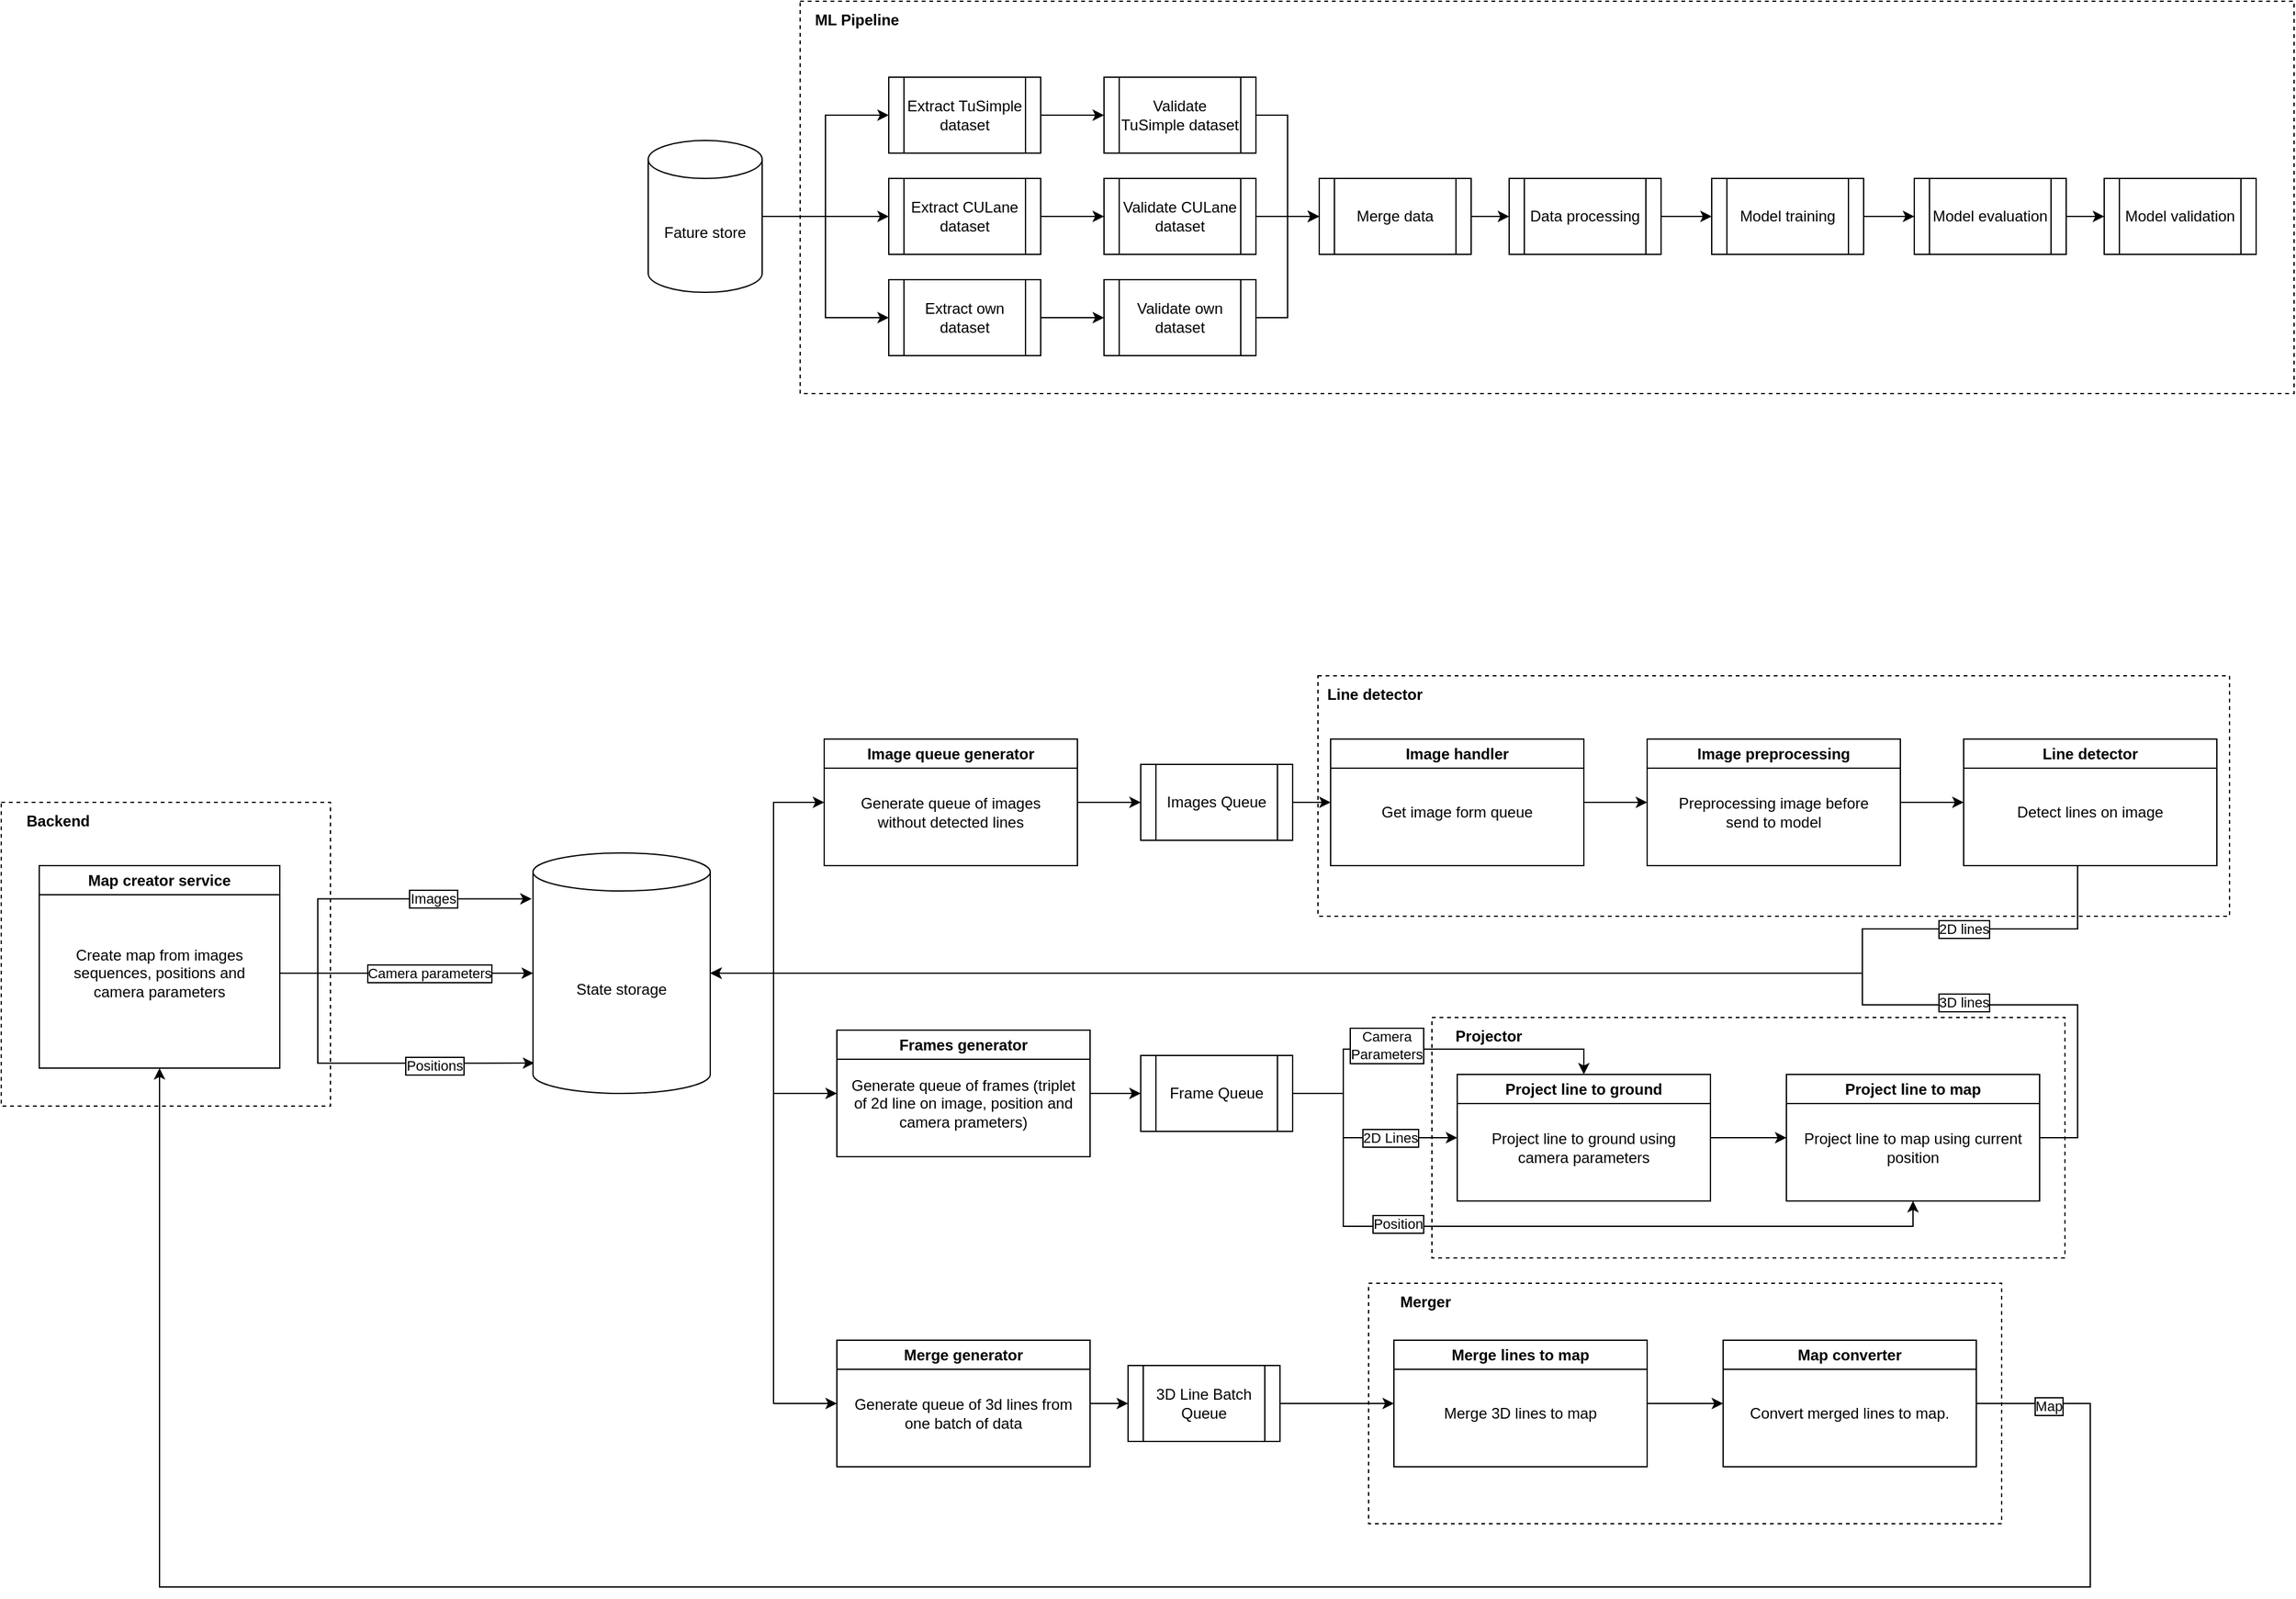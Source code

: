 <mxfile version="21.0.6" type="device"><diagram name="Page-1" id="wGcvsiNgpjquyyIJvhgq"><mxGraphModel dx="2263" dy="2094" grid="0" gridSize="10" guides="1" tooltips="1" connect="1" arrows="1" fold="1" page="1" pageScale="1" pageWidth="850" pageHeight="1100" math="0" shadow="0"><root><mxCell id="0"/><mxCell id="1" parent="0"/><mxCell id="NS5R_zOAziCpPi_qEqrs-73" value="" style="rounded=0;whiteSpace=wrap;html=1;dashed=1;fillColor=none;" vertex="1" parent="1"><mxGeometry x="1160" y="710" width="500" height="190" as="geometry"/></mxCell><mxCell id="NS5R_zOAziCpPi_qEqrs-74" value="&lt;b&gt;Projector&lt;/b&gt;" style="text;html=1;strokeColor=none;fillColor=none;align=center;verticalAlign=middle;whiteSpace=wrap;rounded=0;" vertex="1" parent="1"><mxGeometry x="1160" y="710" width="90" height="30" as="geometry"/></mxCell><mxCell id="NS5R_zOAziCpPi_qEqrs-41" value="" style="rounded=0;whiteSpace=wrap;html=1;dashed=1;fillColor=none;" vertex="1" parent="1"><mxGeometry x="1070" y="440" width="720" height="190" as="geometry"/></mxCell><mxCell id="NS5R_zOAziCpPi_qEqrs-12" style="edgeStyle=orthogonalEdgeStyle;rounded=0;orthogonalLoop=1;jettySize=auto;html=1;entryX=0;entryY=0.5;entryDx=0;entryDy=0;" edge="1" parent="1" source="NS5R_zOAziCpPi_qEqrs-1" target="NS5R_zOAziCpPi_qEqrs-9"><mxGeometry relative="1" as="geometry"/></mxCell><mxCell id="NS5R_zOAziCpPi_qEqrs-13" style="edgeStyle=orthogonalEdgeStyle;rounded=0;orthogonalLoop=1;jettySize=auto;html=1;entryX=0;entryY=0.5;entryDx=0;entryDy=0;" edge="1" parent="1" source="NS5R_zOAziCpPi_qEqrs-1" target="NS5R_zOAziCpPi_qEqrs-10"><mxGeometry relative="1" as="geometry"/></mxCell><mxCell id="NS5R_zOAziCpPi_qEqrs-14" style="edgeStyle=orthogonalEdgeStyle;rounded=0;orthogonalLoop=1;jettySize=auto;html=1;entryX=0;entryY=0.5;entryDx=0;entryDy=0;" edge="1" parent="1" source="NS5R_zOAziCpPi_qEqrs-1" target="NS5R_zOAziCpPi_qEqrs-11"><mxGeometry relative="1" as="geometry"/></mxCell><mxCell id="NS5R_zOAziCpPi_qEqrs-1" value="Fature store" style="shape=cylinder3;whiteSpace=wrap;html=1;boundedLbl=1;backgroundOutline=1;size=15;" vertex="1" parent="1"><mxGeometry x="541" y="17" width="90" height="120" as="geometry"/></mxCell><mxCell id="NS5R_zOAziCpPi_qEqrs-2" value="" style="rounded=0;whiteSpace=wrap;html=1;dashed=1;fillColor=none;" vertex="1" parent="1"><mxGeometry x="661" y="-93" width="1180" height="310" as="geometry"/></mxCell><mxCell id="NS5R_zOAziCpPi_qEqrs-19" style="edgeStyle=orthogonalEdgeStyle;rounded=0;orthogonalLoop=1;jettySize=auto;html=1;entryX=0;entryY=0.5;entryDx=0;entryDy=0;" edge="1" parent="1" source="NS5R_zOAziCpPi_qEqrs-9" target="NS5R_zOAziCpPi_qEqrs-16"><mxGeometry relative="1" as="geometry"/></mxCell><mxCell id="NS5R_zOAziCpPi_qEqrs-9" value="Extract TuSimple dataset" style="shape=process;whiteSpace=wrap;html=1;backgroundOutline=1;" vertex="1" parent="1"><mxGeometry x="731" y="-33" width="120" height="60" as="geometry"/></mxCell><mxCell id="NS5R_zOAziCpPi_qEqrs-20" style="edgeStyle=orthogonalEdgeStyle;rounded=0;orthogonalLoop=1;jettySize=auto;html=1;entryX=0;entryY=0.5;entryDx=0;entryDy=0;" edge="1" parent="1" source="NS5R_zOAziCpPi_qEqrs-10" target="NS5R_zOAziCpPi_qEqrs-17"><mxGeometry relative="1" as="geometry"/></mxCell><mxCell id="NS5R_zOAziCpPi_qEqrs-10" value="Extract CULane dataset" style="shape=process;whiteSpace=wrap;html=1;backgroundOutline=1;" vertex="1" parent="1"><mxGeometry x="731" y="47" width="120" height="60" as="geometry"/></mxCell><mxCell id="NS5R_zOAziCpPi_qEqrs-21" style="edgeStyle=orthogonalEdgeStyle;rounded=0;orthogonalLoop=1;jettySize=auto;html=1;entryX=0;entryY=0.5;entryDx=0;entryDy=0;" edge="1" parent="1" source="NS5R_zOAziCpPi_qEqrs-11" target="NS5R_zOAziCpPi_qEqrs-18"><mxGeometry relative="1" as="geometry"/></mxCell><mxCell id="NS5R_zOAziCpPi_qEqrs-11" value="Extract own dataset" style="shape=process;whiteSpace=wrap;html=1;backgroundOutline=1;" vertex="1" parent="1"><mxGeometry x="731" y="127" width="120" height="60" as="geometry"/></mxCell><mxCell id="NS5R_zOAziCpPi_qEqrs-23" style="edgeStyle=orthogonalEdgeStyle;rounded=0;orthogonalLoop=1;jettySize=auto;html=1;entryX=0;entryY=0.5;entryDx=0;entryDy=0;" edge="1" parent="1" source="NS5R_zOAziCpPi_qEqrs-16" target="NS5R_zOAziCpPi_qEqrs-22"><mxGeometry relative="1" as="geometry"/></mxCell><mxCell id="NS5R_zOAziCpPi_qEqrs-16" value="Validate TuSimple dataset" style="shape=process;whiteSpace=wrap;html=1;backgroundOutline=1;" vertex="1" parent="1"><mxGeometry x="901" y="-33" width="120" height="60" as="geometry"/></mxCell><mxCell id="NS5R_zOAziCpPi_qEqrs-24" style="edgeStyle=orthogonalEdgeStyle;rounded=0;orthogonalLoop=1;jettySize=auto;html=1;entryX=0;entryY=0.5;entryDx=0;entryDy=0;" edge="1" parent="1" source="NS5R_zOAziCpPi_qEqrs-17" target="NS5R_zOAziCpPi_qEqrs-22"><mxGeometry relative="1" as="geometry"/></mxCell><mxCell id="NS5R_zOAziCpPi_qEqrs-17" value="Validate CULane dataset" style="shape=process;whiteSpace=wrap;html=1;backgroundOutline=1;" vertex="1" parent="1"><mxGeometry x="901" y="47" width="120" height="60" as="geometry"/></mxCell><mxCell id="NS5R_zOAziCpPi_qEqrs-25" style="edgeStyle=orthogonalEdgeStyle;rounded=0;orthogonalLoop=1;jettySize=auto;html=1;entryX=0;entryY=0.5;entryDx=0;entryDy=0;" edge="1" parent="1" source="NS5R_zOAziCpPi_qEqrs-18" target="NS5R_zOAziCpPi_qEqrs-22"><mxGeometry relative="1" as="geometry"/></mxCell><mxCell id="NS5R_zOAziCpPi_qEqrs-18" value="Validate own dataset" style="shape=process;whiteSpace=wrap;html=1;backgroundOutline=1;" vertex="1" parent="1"><mxGeometry x="901" y="127" width="120" height="60" as="geometry"/></mxCell><mxCell id="NS5R_zOAziCpPi_qEqrs-30" style="edgeStyle=orthogonalEdgeStyle;rounded=0;orthogonalLoop=1;jettySize=auto;html=1;entryX=0;entryY=0.5;entryDx=0;entryDy=0;" edge="1" parent="1" source="NS5R_zOAziCpPi_qEqrs-22" target="NS5R_zOAziCpPi_qEqrs-26"><mxGeometry relative="1" as="geometry"/></mxCell><mxCell id="NS5R_zOAziCpPi_qEqrs-22" value="&lt;div&gt;Merge data&lt;/div&gt;" style="shape=process;whiteSpace=wrap;html=1;backgroundOutline=1;" vertex="1" parent="1"><mxGeometry x="1071" y="47" width="120" height="60" as="geometry"/></mxCell><mxCell id="NS5R_zOAziCpPi_qEqrs-31" style="edgeStyle=orthogonalEdgeStyle;rounded=0;orthogonalLoop=1;jettySize=auto;html=1;entryX=0;entryY=0.5;entryDx=0;entryDy=0;" edge="1" parent="1" source="NS5R_zOAziCpPi_qEqrs-26" target="NS5R_zOAziCpPi_qEqrs-27"><mxGeometry relative="1" as="geometry"/></mxCell><mxCell id="NS5R_zOAziCpPi_qEqrs-26" value="Data processing" style="shape=process;whiteSpace=wrap;html=1;backgroundOutline=1;" vertex="1" parent="1"><mxGeometry x="1221" y="47" width="120" height="60" as="geometry"/></mxCell><mxCell id="NS5R_zOAziCpPi_qEqrs-32" style="edgeStyle=orthogonalEdgeStyle;rounded=0;orthogonalLoop=1;jettySize=auto;html=1;entryX=0;entryY=0.5;entryDx=0;entryDy=0;" edge="1" parent="1" source="NS5R_zOAziCpPi_qEqrs-27" target="NS5R_zOAziCpPi_qEqrs-28"><mxGeometry relative="1" as="geometry"/></mxCell><mxCell id="NS5R_zOAziCpPi_qEqrs-27" value="Model training" style="shape=process;whiteSpace=wrap;html=1;backgroundOutline=1;" vertex="1" parent="1"><mxGeometry x="1381" y="47" width="120" height="60" as="geometry"/></mxCell><mxCell id="NS5R_zOAziCpPi_qEqrs-33" style="edgeStyle=orthogonalEdgeStyle;rounded=0;orthogonalLoop=1;jettySize=auto;html=1;entryX=0;entryY=0.5;entryDx=0;entryDy=0;" edge="1" parent="1" source="NS5R_zOAziCpPi_qEqrs-28" target="NS5R_zOAziCpPi_qEqrs-29"><mxGeometry relative="1" as="geometry"/></mxCell><mxCell id="NS5R_zOAziCpPi_qEqrs-28" value="Model evaluation" style="shape=process;whiteSpace=wrap;html=1;backgroundOutline=1;" vertex="1" parent="1"><mxGeometry x="1541" y="47" width="120" height="60" as="geometry"/></mxCell><mxCell id="NS5R_zOAziCpPi_qEqrs-29" value="Model validation" style="shape=process;whiteSpace=wrap;html=1;backgroundOutline=1;" vertex="1" parent="1"><mxGeometry x="1691" y="47" width="120" height="60" as="geometry"/></mxCell><mxCell id="NS5R_zOAziCpPi_qEqrs-34" value="&lt;b&gt;ML Pipeline&lt;/b&gt;" style="text;html=1;strokeColor=none;fillColor=none;align=center;verticalAlign=middle;whiteSpace=wrap;rounded=0;" vertex="1" parent="1"><mxGeometry x="661" y="-93" width="90" height="30" as="geometry"/></mxCell><mxCell id="NS5R_zOAziCpPi_qEqrs-36" value="" style="rounded=0;whiteSpace=wrap;html=1;dashed=1;fillColor=none;" vertex="1" parent="1"><mxGeometry x="30" y="540" width="260" height="240" as="geometry"/></mxCell><mxCell id="NS5R_zOAziCpPi_qEqrs-37" value="&lt;b&gt;Backend&lt;/b&gt;" style="text;html=1;strokeColor=none;fillColor=none;align=center;verticalAlign=middle;whiteSpace=wrap;rounded=0;" vertex="1" parent="1"><mxGeometry x="30" y="540" width="90" height="30" as="geometry"/></mxCell><mxCell id="NS5R_zOAziCpPi_qEqrs-64" style="edgeStyle=orthogonalEdgeStyle;rounded=0;orthogonalLoop=1;jettySize=auto;html=1;entryX=-0.008;entryY=0.191;entryDx=0;entryDy=0;entryPerimeter=0;" edge="1" parent="1" source="NS5R_zOAziCpPi_qEqrs-39" target="NS5R_zOAziCpPi_qEqrs-80"><mxGeometry relative="1" as="geometry"><Array as="points"><mxPoint x="280" y="675"/><mxPoint x="280" y="616"/></Array></mxGeometry></mxCell><mxCell id="NS5R_zOAziCpPi_qEqrs-81" value="Images" style="edgeLabel;html=1;align=center;verticalAlign=middle;resizable=0;points=[];labelBorderColor=default;" vertex="1" connectable="0" parent="NS5R_zOAziCpPi_qEqrs-64"><mxGeometry x="0.264" y="-2" relative="1" as="geometry"><mxPoint x="16" y="-3" as="offset"/></mxGeometry></mxCell><mxCell id="NS5R_zOAziCpPi_qEqrs-84" style="edgeStyle=orthogonalEdgeStyle;rounded=0;orthogonalLoop=1;jettySize=auto;html=1;entryX=0;entryY=0.5;entryDx=0;entryDy=0;entryPerimeter=0;" edge="1" parent="1" source="NS5R_zOAziCpPi_qEqrs-39" target="NS5R_zOAziCpPi_qEqrs-80"><mxGeometry relative="1" as="geometry"><Array as="points"><mxPoint x="280" y="675"/><mxPoint x="280" y="675"/></Array></mxGeometry></mxCell><mxCell id="NS5R_zOAziCpPi_qEqrs-87" value="&lt;div&gt;Camera parameters&lt;/div&gt;" style="edgeLabel;html=1;align=center;verticalAlign=middle;resizable=0;points=[];labelBorderColor=default;" vertex="1" connectable="0" parent="NS5R_zOAziCpPi_qEqrs-84"><mxGeometry x="-0.048" y="2" relative="1" as="geometry"><mxPoint x="23" y="2" as="offset"/></mxGeometry></mxCell><mxCell id="NS5R_zOAziCpPi_qEqrs-85" style="edgeStyle=orthogonalEdgeStyle;rounded=0;orthogonalLoop=1;jettySize=auto;html=1;entryX=0.007;entryY=0.874;entryDx=0;entryDy=0;entryPerimeter=0;" edge="1" parent="1" source="NS5R_zOAziCpPi_qEqrs-39" target="NS5R_zOAziCpPi_qEqrs-80"><mxGeometry relative="1" as="geometry"><Array as="points"><mxPoint x="280" y="675"/><mxPoint x="280" y="746"/></Array></mxGeometry></mxCell><mxCell id="NS5R_zOAziCpPi_qEqrs-94" value="Positions" style="edgeLabel;html=1;align=center;verticalAlign=middle;resizable=0;points=[];labelBorderColor=default;" vertex="1" connectable="0" parent="NS5R_zOAziCpPi_qEqrs-85"><mxGeometry x="0.415" y="-2" relative="1" as="geometry"><mxPoint as="offset"/></mxGeometry></mxCell><mxCell id="NS5R_zOAziCpPi_qEqrs-39" value="Map creator service" style="swimlane;whiteSpace=wrap;html=1;" vertex="1" parent="1"><mxGeometry x="60" y="590" width="190" height="160" as="geometry"><mxRectangle x="110" y="530" width="150" height="30" as="alternateBounds"/></mxGeometry></mxCell><mxCell id="NS5R_zOAziCpPi_qEqrs-40" value="Create map from images sequences, positions and camera parameters" style="text;html=1;strokeColor=none;fillColor=none;align=center;verticalAlign=middle;whiteSpace=wrap;rounded=0;" vertex="1" parent="NS5R_zOAziCpPi_qEqrs-39"><mxGeometry x="10" y="25" width="170" height="120" as="geometry"/></mxCell><mxCell id="NS5R_zOAziCpPi_qEqrs-42" value="&lt;b&gt;Line detector&lt;br&gt;&lt;/b&gt;" style="text;html=1;strokeColor=none;fillColor=none;align=center;verticalAlign=middle;whiteSpace=wrap;rounded=0;" vertex="1" parent="1"><mxGeometry x="1070" y="440" width="90" height="30" as="geometry"/></mxCell><mxCell id="NS5R_zOAziCpPi_qEqrs-60" style="edgeStyle=orthogonalEdgeStyle;rounded=0;orthogonalLoop=1;jettySize=auto;html=1;entryX=0;entryY=0.5;entryDx=0;entryDy=0;" edge="1" parent="1" source="NS5R_zOAziCpPi_qEqrs-43" target="NS5R_zOAziCpPi_qEqrs-55"><mxGeometry relative="1" as="geometry"/></mxCell><mxCell id="NS5R_zOAziCpPi_qEqrs-43" value="Image handler" style="swimlane;whiteSpace=wrap;html=1;" vertex="1" parent="1"><mxGeometry x="1080" y="490" width="200" height="100" as="geometry"><mxRectangle x="110" y="530" width="150" height="30" as="alternateBounds"/></mxGeometry></mxCell><mxCell id="NS5R_zOAziCpPi_qEqrs-44" value="Get image form queue" style="text;html=1;strokeColor=none;fillColor=none;align=center;verticalAlign=middle;whiteSpace=wrap;rounded=0;" vertex="1" parent="NS5R_zOAziCpPi_qEqrs-43"><mxGeometry x="10" y="25" width="180" height="65" as="geometry"/></mxCell><mxCell id="NS5R_zOAziCpPi_qEqrs-49" style="edgeStyle=orthogonalEdgeStyle;rounded=0;orthogonalLoop=1;jettySize=auto;html=1;entryX=0;entryY=0.5;entryDx=0;entryDy=0;" edge="1" parent="1" source="NS5R_zOAziCpPi_qEqrs-46" target="NS5R_zOAziCpPi_qEqrs-43"><mxGeometry relative="1" as="geometry"/></mxCell><mxCell id="NS5R_zOAziCpPi_qEqrs-46" value="Images Queue" style="shape=process;whiteSpace=wrap;html=1;backgroundOutline=1;" vertex="1" parent="1"><mxGeometry x="930" y="510" width="120" height="60" as="geometry"/></mxCell><mxCell id="NS5R_zOAziCpPi_qEqrs-61" style="edgeStyle=orthogonalEdgeStyle;rounded=0;orthogonalLoop=1;jettySize=auto;html=1;entryX=0;entryY=0.5;entryDx=0;entryDy=0;" edge="1" parent="1" source="NS5R_zOAziCpPi_qEqrs-55" target="NS5R_zOAziCpPi_qEqrs-57"><mxGeometry relative="1" as="geometry"><mxPoint x="1570" y="550" as="targetPoint"/></mxGeometry></mxCell><mxCell id="NS5R_zOAziCpPi_qEqrs-55" value="Image preprocessing" style="swimlane;whiteSpace=wrap;html=1;" vertex="1" parent="1"><mxGeometry x="1330" y="490" width="200" height="100" as="geometry"><mxRectangle x="110" y="530" width="150" height="30" as="alternateBounds"/></mxGeometry></mxCell><mxCell id="NS5R_zOAziCpPi_qEqrs-56" value="Preprocessing image before send to model" style="text;html=1;strokeColor=none;fillColor=none;align=center;verticalAlign=middle;whiteSpace=wrap;rounded=0;" vertex="1" parent="NS5R_zOAziCpPi_qEqrs-55"><mxGeometry x="10" y="25" width="180" height="65" as="geometry"/></mxCell><mxCell id="NS5R_zOAziCpPi_qEqrs-92" style="edgeStyle=orthogonalEdgeStyle;rounded=0;orthogonalLoop=1;jettySize=auto;html=1;entryX=1;entryY=0.5;entryDx=0;entryDy=0;entryPerimeter=0;" edge="1" parent="1" source="NS5R_zOAziCpPi_qEqrs-57" target="NS5R_zOAziCpPi_qEqrs-80"><mxGeometry relative="1" as="geometry"><mxPoint x="660" y="700" as="targetPoint"/><Array as="points"><mxPoint x="1670" y="640"/><mxPoint x="1500" y="640"/><mxPoint x="1500" y="675"/></Array></mxGeometry></mxCell><mxCell id="NS5R_zOAziCpPi_qEqrs-93" value="2D lines" style="edgeLabel;html=1;align=center;verticalAlign=middle;resizable=0;points=[];labelBorderColor=default;" vertex="1" connectable="0" parent="NS5R_zOAziCpPi_qEqrs-92"><mxGeometry x="-0.119" y="1" relative="1" as="geometry"><mxPoint x="338" y="-36" as="offset"/></mxGeometry></mxCell><mxCell id="NS5R_zOAziCpPi_qEqrs-57" value="Line detector" style="swimlane;whiteSpace=wrap;html=1;" vertex="1" parent="1"><mxGeometry x="1580" y="490" width="200" height="100" as="geometry"><mxRectangle x="110" y="530" width="150" height="30" as="alternateBounds"/></mxGeometry></mxCell><mxCell id="NS5R_zOAziCpPi_qEqrs-58" value="Detect lines on image" style="text;html=1;strokeColor=none;fillColor=none;align=center;verticalAlign=middle;whiteSpace=wrap;rounded=0;" vertex="1" parent="NS5R_zOAziCpPi_qEqrs-57"><mxGeometry x="10" y="25" width="180" height="65" as="geometry"/></mxCell><mxCell id="NS5R_zOAziCpPi_qEqrs-78" style="edgeStyle=orthogonalEdgeStyle;rounded=0;orthogonalLoop=1;jettySize=auto;html=1;entryX=0;entryY=0.5;entryDx=0;entryDy=0;" edge="1" parent="1" source="NS5R_zOAziCpPi_qEqrs-66" target="NS5R_zOAziCpPi_qEqrs-76"><mxGeometry relative="1" as="geometry"/></mxCell><mxCell id="NS5R_zOAziCpPi_qEqrs-66" value="Project line to ground" style="swimlane;whiteSpace=wrap;html=1;" vertex="1" parent="1"><mxGeometry x="1180" y="755" width="200" height="100" as="geometry"><mxRectangle x="110" y="530" width="150" height="30" as="alternateBounds"/></mxGeometry></mxCell><mxCell id="NS5R_zOAziCpPi_qEqrs-67" value="Project line to ground using camera parameters" style="text;html=1;strokeColor=none;fillColor=none;align=center;verticalAlign=middle;whiteSpace=wrap;rounded=0;" vertex="1" parent="NS5R_zOAziCpPi_qEqrs-66"><mxGeometry x="10" y="25" width="180" height="65" as="geometry"/></mxCell><mxCell id="NS5R_zOAziCpPi_qEqrs-109" style="edgeStyle=orthogonalEdgeStyle;rounded=0;orthogonalLoop=1;jettySize=auto;html=1;exitX=1;exitY=0.5;exitDx=0;exitDy=0;" edge="1" parent="1" source="NS5R_zOAziCpPi_qEqrs-76" target="NS5R_zOAziCpPi_qEqrs-80"><mxGeometry relative="1" as="geometry"><Array as="points"><mxPoint x="1670" y="805"/><mxPoint x="1670" y="700"/><mxPoint x="1500" y="700"/><mxPoint x="1500" y="675"/></Array></mxGeometry></mxCell><mxCell id="NS5R_zOAziCpPi_qEqrs-111" value="3D lines" style="edgeLabel;html=1;align=center;verticalAlign=middle;resizable=0;points=[];labelBorderColor=default;" vertex="1" connectable="0" parent="NS5R_zOAziCpPi_qEqrs-109"><mxGeometry x="-0.63" y="-2" relative="1" as="geometry"><mxPoint x="4" as="offset"/></mxGeometry></mxCell><mxCell id="NS5R_zOAziCpPi_qEqrs-76" value="Project line to map" style="swimlane;whiteSpace=wrap;html=1;" vertex="1" parent="1"><mxGeometry x="1440" y="755" width="200" height="100" as="geometry"><mxRectangle x="110" y="530" width="150" height="30" as="alternateBounds"/></mxGeometry></mxCell><mxCell id="NS5R_zOAziCpPi_qEqrs-77" value="Project line to map using current position" style="text;html=1;strokeColor=none;fillColor=none;align=center;verticalAlign=middle;whiteSpace=wrap;rounded=0;" vertex="1" parent="NS5R_zOAziCpPi_qEqrs-76"><mxGeometry x="10" y="25" width="180" height="65" as="geometry"/></mxCell><mxCell id="NS5R_zOAziCpPi_qEqrs-90" style="edgeStyle=orthogonalEdgeStyle;rounded=0;orthogonalLoop=1;jettySize=auto;html=1;entryX=0;entryY=0.5;entryDx=0;entryDy=0;" edge="1" parent="1" source="NS5R_zOAziCpPi_qEqrs-80" target="NS5R_zOAziCpPi_qEqrs-88"><mxGeometry relative="1" as="geometry"><Array as="points"><mxPoint x="640" y="675"/><mxPoint x="640" y="540"/></Array></mxGeometry></mxCell><mxCell id="NS5R_zOAziCpPi_qEqrs-97" style="edgeStyle=orthogonalEdgeStyle;rounded=0;orthogonalLoop=1;jettySize=auto;html=1;entryX=0;entryY=0.5;entryDx=0;entryDy=0;" edge="1" parent="1" source="NS5R_zOAziCpPi_qEqrs-80" target="NS5R_zOAziCpPi_qEqrs-95"><mxGeometry relative="1" as="geometry"/></mxCell><mxCell id="NS5R_zOAziCpPi_qEqrs-114" style="edgeStyle=orthogonalEdgeStyle;rounded=0;orthogonalLoop=1;jettySize=auto;html=1;entryX=0;entryY=0.5;entryDx=0;entryDy=0;" edge="1" parent="1" source="NS5R_zOAziCpPi_qEqrs-80" target="NS5R_zOAziCpPi_qEqrs-112"><mxGeometry relative="1" as="geometry"/></mxCell><mxCell id="NS5R_zOAziCpPi_qEqrs-80" value="State storage" style="shape=cylinder3;whiteSpace=wrap;html=1;boundedLbl=1;backgroundOutline=1;size=15;" vertex="1" parent="1"><mxGeometry x="450" y="580" width="140" height="190" as="geometry"/></mxCell><mxCell id="NS5R_zOAziCpPi_qEqrs-91" style="edgeStyle=orthogonalEdgeStyle;rounded=0;orthogonalLoop=1;jettySize=auto;html=1;entryX=0;entryY=0.5;entryDx=0;entryDy=0;" edge="1" parent="1" source="NS5R_zOAziCpPi_qEqrs-88" target="NS5R_zOAziCpPi_qEqrs-46"><mxGeometry relative="1" as="geometry"/></mxCell><mxCell id="NS5R_zOAziCpPi_qEqrs-88" value="Image queue generator" style="swimlane;whiteSpace=wrap;html=1;" vertex="1" parent="1"><mxGeometry x="680" y="490" width="200" height="100" as="geometry"><mxRectangle x="110" y="530" width="150" height="30" as="alternateBounds"/></mxGeometry></mxCell><mxCell id="NS5R_zOAziCpPi_qEqrs-89" value="Generate queue of images without detected lines" style="text;html=1;strokeColor=none;fillColor=none;align=center;verticalAlign=middle;whiteSpace=wrap;rounded=0;" vertex="1" parent="NS5R_zOAziCpPi_qEqrs-88"><mxGeometry x="10" y="25" width="180" height="65" as="geometry"/></mxCell><mxCell id="NS5R_zOAziCpPi_qEqrs-99" style="edgeStyle=orthogonalEdgeStyle;rounded=0;orthogonalLoop=1;jettySize=auto;html=1;entryX=0;entryY=0.5;entryDx=0;entryDy=0;" edge="1" parent="1" source="NS5R_zOAziCpPi_qEqrs-95" target="NS5R_zOAziCpPi_qEqrs-98"><mxGeometry relative="1" as="geometry"/></mxCell><mxCell id="NS5R_zOAziCpPi_qEqrs-95" value="Frames generator" style="swimlane;whiteSpace=wrap;html=1;" vertex="1" parent="1"><mxGeometry x="690" y="720" width="200" height="100" as="geometry"><mxRectangle x="110" y="530" width="150" height="30" as="alternateBounds"/></mxGeometry></mxCell><mxCell id="NS5R_zOAziCpPi_qEqrs-96" value="Generate queue of frames (triplet of 2d line on image, position and camera prameters)" style="text;html=1;strokeColor=none;fillColor=none;align=center;verticalAlign=middle;whiteSpace=wrap;rounded=0;" vertex="1" parent="NS5R_zOAziCpPi_qEqrs-95"><mxGeometry x="10" y="25" width="180" height="65" as="geometry"/></mxCell><mxCell id="NS5R_zOAziCpPi_qEqrs-100" style="edgeStyle=orthogonalEdgeStyle;rounded=0;orthogonalLoop=1;jettySize=auto;html=1;entryX=0;entryY=0.5;entryDx=0;entryDy=0;" edge="1" parent="1" source="NS5R_zOAziCpPi_qEqrs-98" target="NS5R_zOAziCpPi_qEqrs-66"><mxGeometry relative="1" as="geometry"><Array as="points"><mxPoint x="1090" y="770"/><mxPoint x="1090" y="805"/></Array></mxGeometry></mxCell><mxCell id="NS5R_zOAziCpPi_qEqrs-103" value="2D Lines" style="edgeLabel;html=1;align=center;verticalAlign=middle;resizable=0;points=[];labelBorderColor=default;" vertex="1" connectable="0" parent="NS5R_zOAziCpPi_qEqrs-100"><mxGeometry x="0.36" relative="1" as="geometry"><mxPoint as="offset"/></mxGeometry></mxCell><mxCell id="NS5R_zOAziCpPi_qEqrs-102" style="edgeStyle=orthogonalEdgeStyle;rounded=0;orthogonalLoop=1;jettySize=auto;html=1;entryX=0.5;entryY=0;entryDx=0;entryDy=0;" edge="1" parent="1" source="NS5R_zOAziCpPi_qEqrs-98" target="NS5R_zOAziCpPi_qEqrs-66"><mxGeometry relative="1" as="geometry"><Array as="points"><mxPoint x="1090" y="770"/><mxPoint x="1090" y="735"/><mxPoint x="1280" y="735"/><mxPoint x="1280" y="755"/></Array></mxGeometry></mxCell><mxCell id="NS5R_zOAziCpPi_qEqrs-104" value="&lt;div&gt;Camera&lt;/div&gt;&lt;div&gt;Parameters&lt;br&gt;&lt;/div&gt;" style="edgeLabel;html=1;align=center;verticalAlign=middle;resizable=0;points=[];labelBorderColor=default;" vertex="1" connectable="0" parent="NS5R_zOAziCpPi_qEqrs-102"><mxGeometry x="-0.234" y="3" relative="1" as="geometry"><mxPoint as="offset"/></mxGeometry></mxCell><mxCell id="NS5R_zOAziCpPi_qEqrs-105" style="edgeStyle=orthogonalEdgeStyle;rounded=0;orthogonalLoop=1;jettySize=auto;html=1;entryX=0.5;entryY=1;entryDx=0;entryDy=0;" edge="1" parent="1" source="NS5R_zOAziCpPi_qEqrs-98" target="NS5R_zOAziCpPi_qEqrs-76"><mxGeometry relative="1" as="geometry"><Array as="points"><mxPoint x="1090" y="770"/><mxPoint x="1090" y="875"/><mxPoint x="1540" y="875"/></Array></mxGeometry></mxCell><mxCell id="NS5R_zOAziCpPi_qEqrs-107" value="Position" style="edgeLabel;html=1;align=center;verticalAlign=middle;resizable=0;points=[];labelBorderColor=default;" vertex="1" connectable="0" parent="NS5R_zOAziCpPi_qEqrs-105"><mxGeometry x="-0.39" y="2" relative="1" as="geometry"><mxPoint as="offset"/></mxGeometry></mxCell><mxCell id="NS5R_zOAziCpPi_qEqrs-98" value="Frame Queue" style="shape=process;whiteSpace=wrap;html=1;backgroundOutline=1;" vertex="1" parent="1"><mxGeometry x="930" y="740" width="120" height="60" as="geometry"/></mxCell><mxCell id="NS5R_zOAziCpPi_qEqrs-116" style="edgeStyle=orthogonalEdgeStyle;rounded=0;orthogonalLoop=1;jettySize=auto;html=1;entryX=0;entryY=0.5;entryDx=0;entryDy=0;" edge="1" parent="1" source="NS5R_zOAziCpPi_qEqrs-112" target="NS5R_zOAziCpPi_qEqrs-115"><mxGeometry relative="1" as="geometry"/></mxCell><mxCell id="NS5R_zOAziCpPi_qEqrs-112" value="Merge generator" style="swimlane;whiteSpace=wrap;html=1;startSize=23;" vertex="1" parent="1"><mxGeometry x="690" y="965" width="200" height="100" as="geometry"><mxRectangle x="110" y="530" width="150" height="30" as="alternateBounds"/></mxGeometry></mxCell><mxCell id="NS5R_zOAziCpPi_qEqrs-113" value="Generate queue of 3d lines from one batch of data" style="text;html=1;strokeColor=none;fillColor=none;align=center;verticalAlign=middle;whiteSpace=wrap;rounded=0;" vertex="1" parent="NS5R_zOAziCpPi_qEqrs-112"><mxGeometry x="10" y="25" width="180" height="65" as="geometry"/></mxCell><mxCell id="NS5R_zOAziCpPi_qEqrs-126" style="edgeStyle=orthogonalEdgeStyle;rounded=0;orthogonalLoop=1;jettySize=auto;html=1;entryX=0;entryY=0.5;entryDx=0;entryDy=0;" edge="1" parent="1" source="NS5R_zOAziCpPi_qEqrs-115" target="NS5R_zOAziCpPi_qEqrs-122"><mxGeometry relative="1" as="geometry"/></mxCell><mxCell id="NS5R_zOAziCpPi_qEqrs-115" value="3D Line Batch Queue" style="shape=process;whiteSpace=wrap;html=1;backgroundOutline=1;" vertex="1" parent="1"><mxGeometry x="920" y="985" width="120" height="60" as="geometry"/></mxCell><mxCell id="NS5R_zOAziCpPi_qEqrs-119" value="" style="rounded=0;whiteSpace=wrap;html=1;dashed=1;fillColor=none;" vertex="1" parent="1"><mxGeometry x="1110" y="920" width="500" height="190" as="geometry"/></mxCell><mxCell id="NS5R_zOAziCpPi_qEqrs-120" value="&lt;b&gt;Merger&lt;/b&gt;" style="text;html=1;strokeColor=none;fillColor=none;align=center;verticalAlign=middle;whiteSpace=wrap;rounded=0;" vertex="1" parent="1"><mxGeometry x="1110" y="920" width="90" height="30" as="geometry"/></mxCell><mxCell id="NS5R_zOAziCpPi_qEqrs-121" style="edgeStyle=orthogonalEdgeStyle;rounded=0;orthogonalLoop=1;jettySize=auto;html=1;entryX=0;entryY=0.5;entryDx=0;entryDy=0;" edge="1" parent="1" source="NS5R_zOAziCpPi_qEqrs-122" target="NS5R_zOAziCpPi_qEqrs-124"><mxGeometry relative="1" as="geometry"/></mxCell><mxCell id="NS5R_zOAziCpPi_qEqrs-122" value="Merge lines to map" style="swimlane;whiteSpace=wrap;html=1;" vertex="1" parent="1"><mxGeometry x="1130" y="965" width="200" height="100" as="geometry"><mxRectangle x="110" y="530" width="150" height="30" as="alternateBounds"/></mxGeometry></mxCell><mxCell id="NS5R_zOAziCpPi_qEqrs-123" value="Merge 3D lines to map" style="text;html=1;strokeColor=none;fillColor=none;align=center;verticalAlign=middle;whiteSpace=wrap;rounded=0;" vertex="1" parent="NS5R_zOAziCpPi_qEqrs-122"><mxGeometry x="10" y="25" width="180" height="65" as="geometry"/></mxCell><mxCell id="NS5R_zOAziCpPi_qEqrs-128" style="edgeStyle=orthogonalEdgeStyle;rounded=0;orthogonalLoop=1;jettySize=auto;html=1;entryX=0.5;entryY=1;entryDx=0;entryDy=0;" edge="1" parent="1" source="NS5R_zOAziCpPi_qEqrs-124" target="NS5R_zOAziCpPi_qEqrs-39"><mxGeometry relative="1" as="geometry"><Array as="points"><mxPoint x="1680" y="1015"/><mxPoint x="1680" y="1160"/><mxPoint x="155" y="1160"/></Array></mxGeometry></mxCell><mxCell id="NS5R_zOAziCpPi_qEqrs-131" value="Map" style="edgeLabel;html=1;align=center;verticalAlign=middle;resizable=0;points=[];labelBorderColor=default;" vertex="1" connectable="0" parent="NS5R_zOAziCpPi_qEqrs-128"><mxGeometry x="-0.948" y="-2" relative="1" as="geometry"><mxPoint as="offset"/></mxGeometry></mxCell><mxCell id="NS5R_zOAziCpPi_qEqrs-124" value="Map converter" style="swimlane;whiteSpace=wrap;html=1;" vertex="1" parent="1"><mxGeometry x="1390" y="965" width="200" height="100" as="geometry"><mxRectangle x="110" y="530" width="150" height="30" as="alternateBounds"/></mxGeometry></mxCell><mxCell id="NS5R_zOAziCpPi_qEqrs-125" value="Convert merged lines to map." style="text;html=1;strokeColor=none;fillColor=none;align=center;verticalAlign=middle;whiteSpace=wrap;rounded=0;" vertex="1" parent="NS5R_zOAziCpPi_qEqrs-124"><mxGeometry x="10" y="25" width="180" height="65" as="geometry"/></mxCell></root></mxGraphModel></diagram></mxfile>